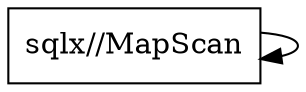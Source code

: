 digraph gph {
"sqlx//MapScan" [label="sqlx//MapScan", shape="box"];
"sqlx//MapScan" [label="sqlx//MapScan", shape="box"];
"sqlx//MapScan" [label="sqlx//MapScan", shape="box"];
"sqlx//MapScan" [label="sqlx//MapScan", shape="box"];
"sqlx//MapScan" [label="sqlx//MapScan", shape="box"];
"sqlx//MapScan" [label="sqlx//MapScan", shape="box"];
"sqlx//MapScan" [label="sqlx//MapScan", shape="box"];
"sqlx//MapScan" [label="sqlx//MapScan", shape="box"];
"sqlx//MapScan" [label="sqlx//MapScan", shape="box"];
"sqlx//MapScan" [label="sqlx//MapScan", shape="box"];"sqlx//MapScan"->"sqlx//MapScan";
}
